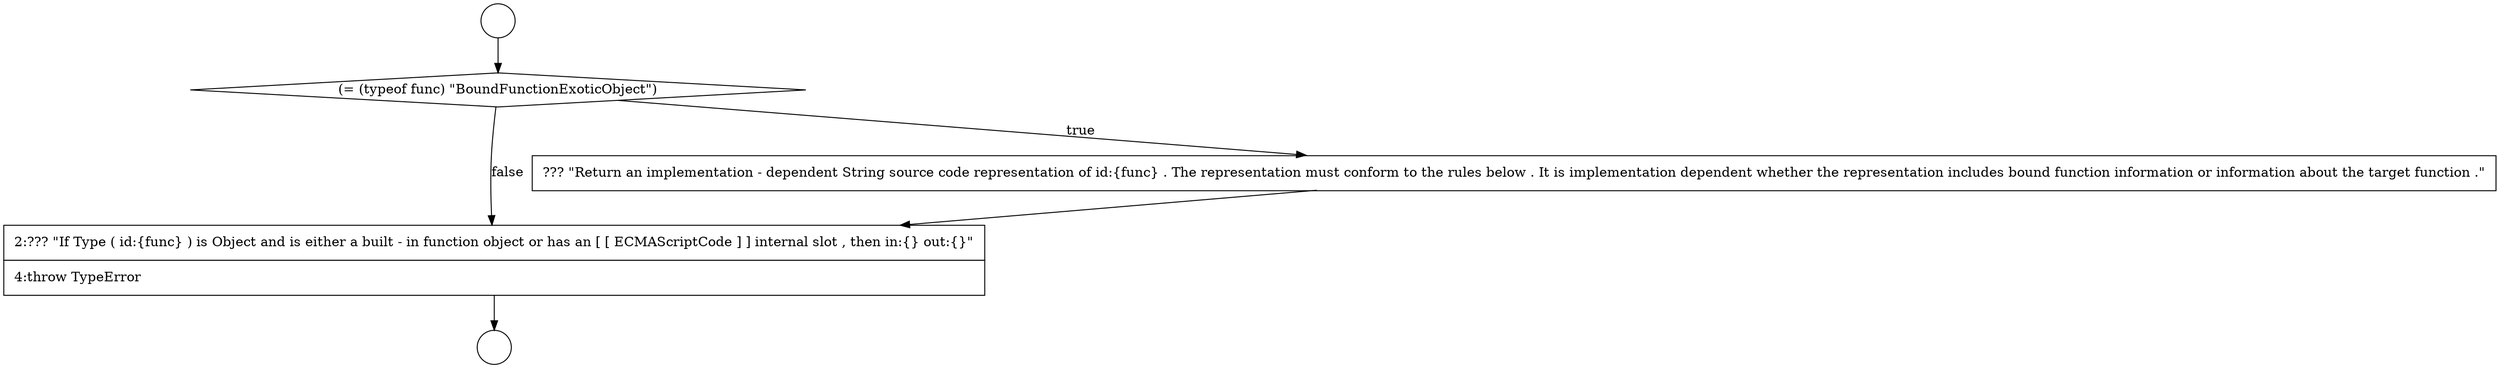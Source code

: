 digraph {
  node10705 [shape=circle label=" " color="black" fillcolor="white" style=filled]
  node10708 [shape=none, margin=0, label=<<font color="black">
    <table border="0" cellborder="1" cellspacing="0" cellpadding="10">
      <tr><td align="left">2:??? &quot;If Type ( id:{func} ) is Object and is either a built - in function object or has an [ [ ECMAScriptCode ] ] internal slot , then in:{} out:{}&quot;</td></tr>
      <tr><td align="left">4:throw TypeError</td></tr>
    </table>
  </font>> color="black" fillcolor="white" style=filled]
  node10707 [shape=none, margin=0, label=<<font color="black">
    <table border="0" cellborder="1" cellspacing="0" cellpadding="10">
      <tr><td align="left">??? &quot;Return an implementation - dependent String source code representation of id:{func} . The representation must conform to the rules below . It is implementation dependent whether the representation includes bound function information or information about the target function .&quot;</td></tr>
    </table>
  </font>> color="black" fillcolor="white" style=filled]
  node10704 [shape=circle label=" " color="black" fillcolor="white" style=filled]
  node10706 [shape=diamond, label=<<font color="black">(= (typeof func) &quot;BoundFunctionExoticObject&quot;)</font>> color="black" fillcolor="white" style=filled]
  node10704 -> node10706 [ color="black"]
  node10706 -> node10707 [label=<<font color="black">true</font>> color="black"]
  node10706 -> node10708 [label=<<font color="black">false</font>> color="black"]
  node10707 -> node10708 [ color="black"]
  node10708 -> node10705 [ color="black"]
}
